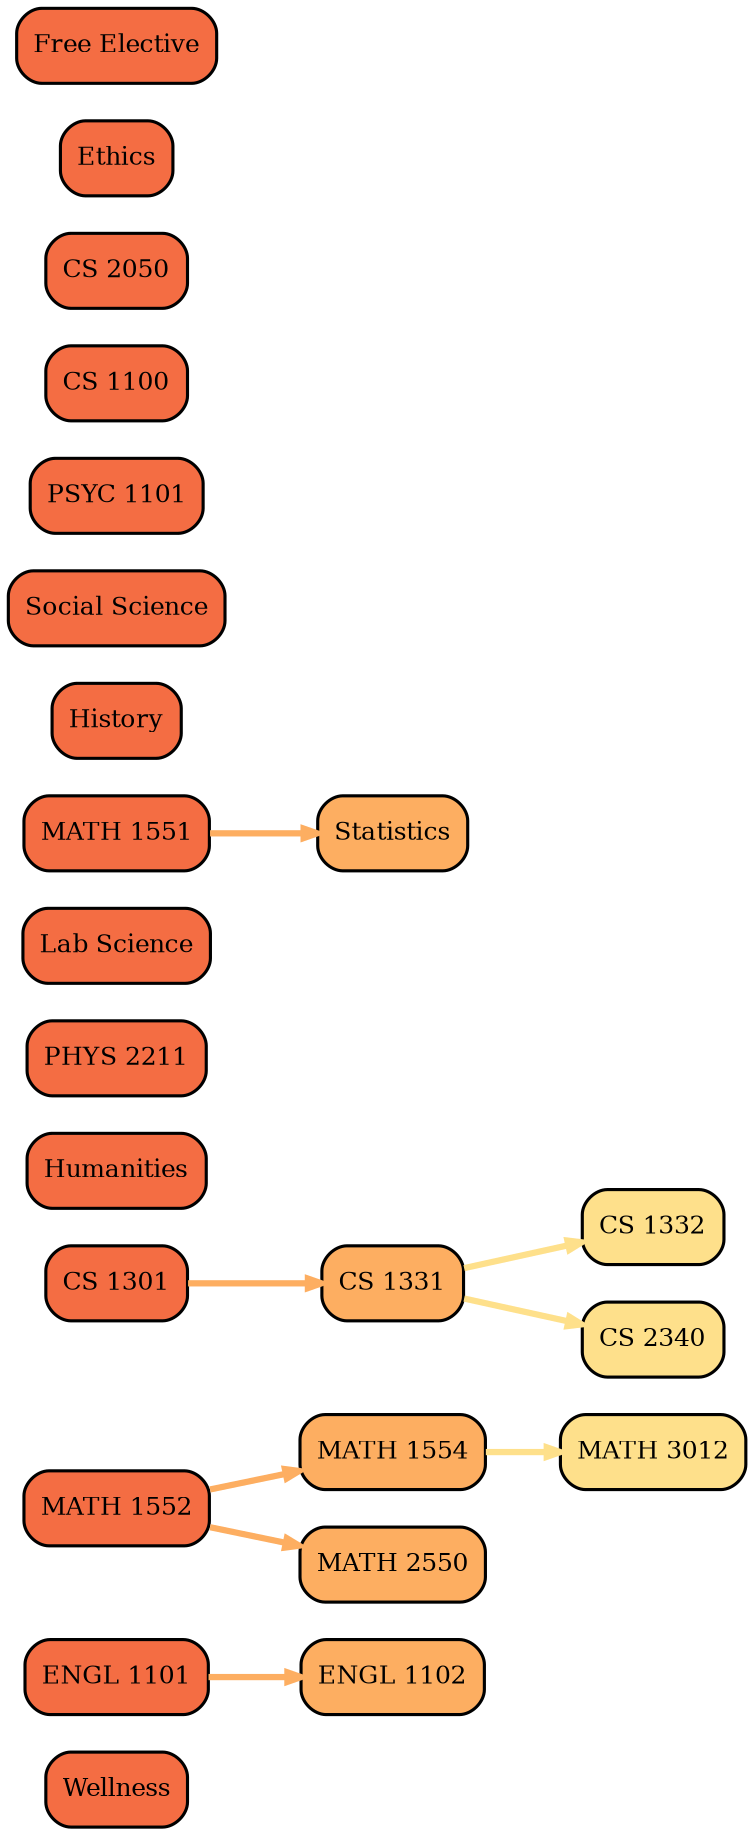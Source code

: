 digraph Curriculum {
	node [color=black colorscheme=spectral11 fontsize=12 penwidth=1.5 shape=box style="rounded, filled, radial"]
	edge [arrowsize=0.65 colorscheme=spectral11 penwidth=3]
	rankdir=LR
	Wellness [fillcolor=3]
	"ENGL 1101" [fillcolor=3]
	"ENGL 1102" [fillcolor=4]
	"ENGL 1101" -> "ENGL 1102" [color=4 style=solid]
	"MATH 1552" [fillcolor=3]
	"CS 1301" [fillcolor=3]
	Humanities [fillcolor=3]
	"PHYS 2211" [fillcolor=3]
	"Lab Science" [fillcolor=3]
	"MATH 1551" [fillcolor=3]
	"MATH 1554" [fillcolor=4]
	"MATH 1552" -> "MATH 1554" [color=4 style=solid]
	History [fillcolor=3]
	"Social Science" [fillcolor=3]
	"PSYC 1101" [fillcolor=3]
	"CS 1100" [fillcolor=3]
	"CS 2050" [fillcolor=3]
	"CS 1331" [fillcolor=4]
	"CS 1301" -> "CS 1331" [color=4 style=solid]
	"CS 1332" [fillcolor=5]
	"CS 1331" -> "CS 1332" [color=5 style=solid]
	"MATH 2550" [fillcolor=4]
	"MATH 1552" -> "MATH 2550" [color=4 style=solid]
	"CS 2340" [fillcolor=5]
	"CS 1331" -> "CS 2340" [color=5 style=solid]
	Ethics [fillcolor=3]
	"MATH 3012" [fillcolor=5]
	"MATH 1554" -> "MATH 3012" [color=5 style=solid]
	Statistics [fillcolor=4]
	"MATH 1551" -> Statistics [color=4 style=solid]
	"Free Elective" [fillcolor=3]
}
